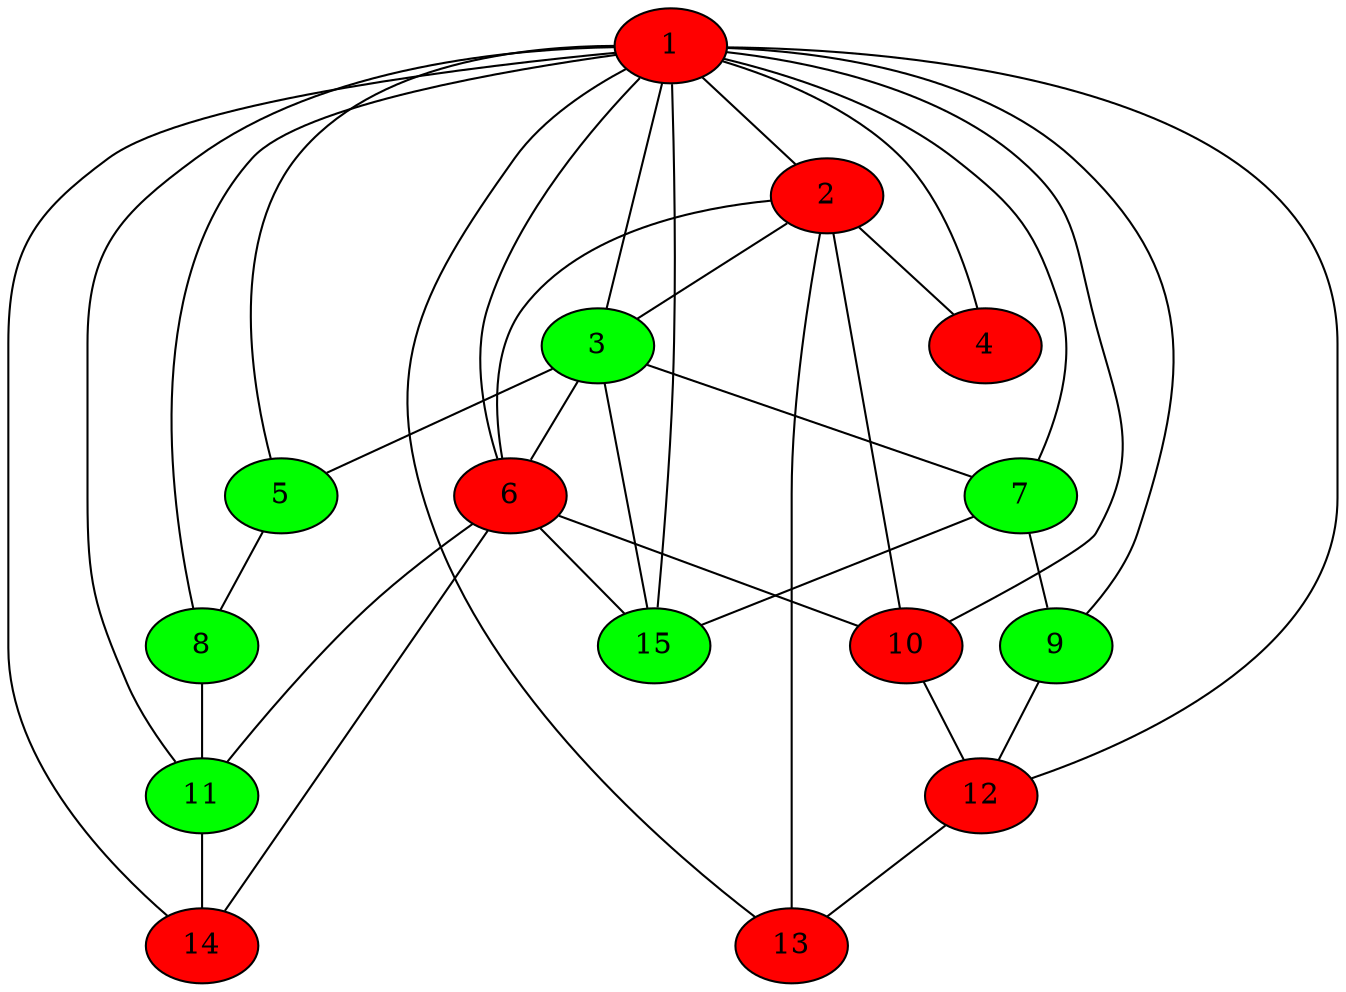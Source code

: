 graph MyGraph {
	1;
	2;
	3;
	4;
	5;
	6;
	7;
	8;
	9;
	10;
	11;
	12;
	13;
	14;
	15;
	1 -- 2;
	1 -- 3;
	1 -- 4;
	1 -- 5;
	1 -- 6;
	1 -- 7;
	1 -- 8;
	1 -- 9;
	1 -- 10;
	1 -- 11;
	1 -- 12;
	1 -- 13;
	1 -- 14;
	1 -- 15;
	2 -- 3;
	2 -- 4;
	2 -- 6;
	2 -- 10;
	2 -- 13;
	3 -- 5;
	3 -- 6;
	3 -- 7;
	3 -- 15;
	5 -- 8;
	6 -- 10;
	6 -- 11;
	6 -- 14;
	6 -- 15;
	7 -- 9;
	7 -- 15;
	8 -- 11;
	9 -- 12;
	10 -- 12;
	11 -- 14;
	12 -- 13;
    1 [style=filled, fillcolor=red];
    2 [style=filled, fillcolor=red];
    3 [style=filled, fillcolor=green];
    4 [style=filled, fillcolor=red];
    5 [style=filled, fillcolor=green];
    6 [style=filled, fillcolor=red];
    7 [style=filled, fillcolor=green];
    8 [style=filled, fillcolor=green];
    9 [style=filled, fillcolor=green];
    10 [style=filled, fillcolor=red];
    11 [style=filled, fillcolor=green];
    12 [style=filled, fillcolor=red];
    13 [style=filled, fillcolor=red];
    14 [style=filled, fillcolor=red];
    15 [style=filled, fillcolor=green];
}
